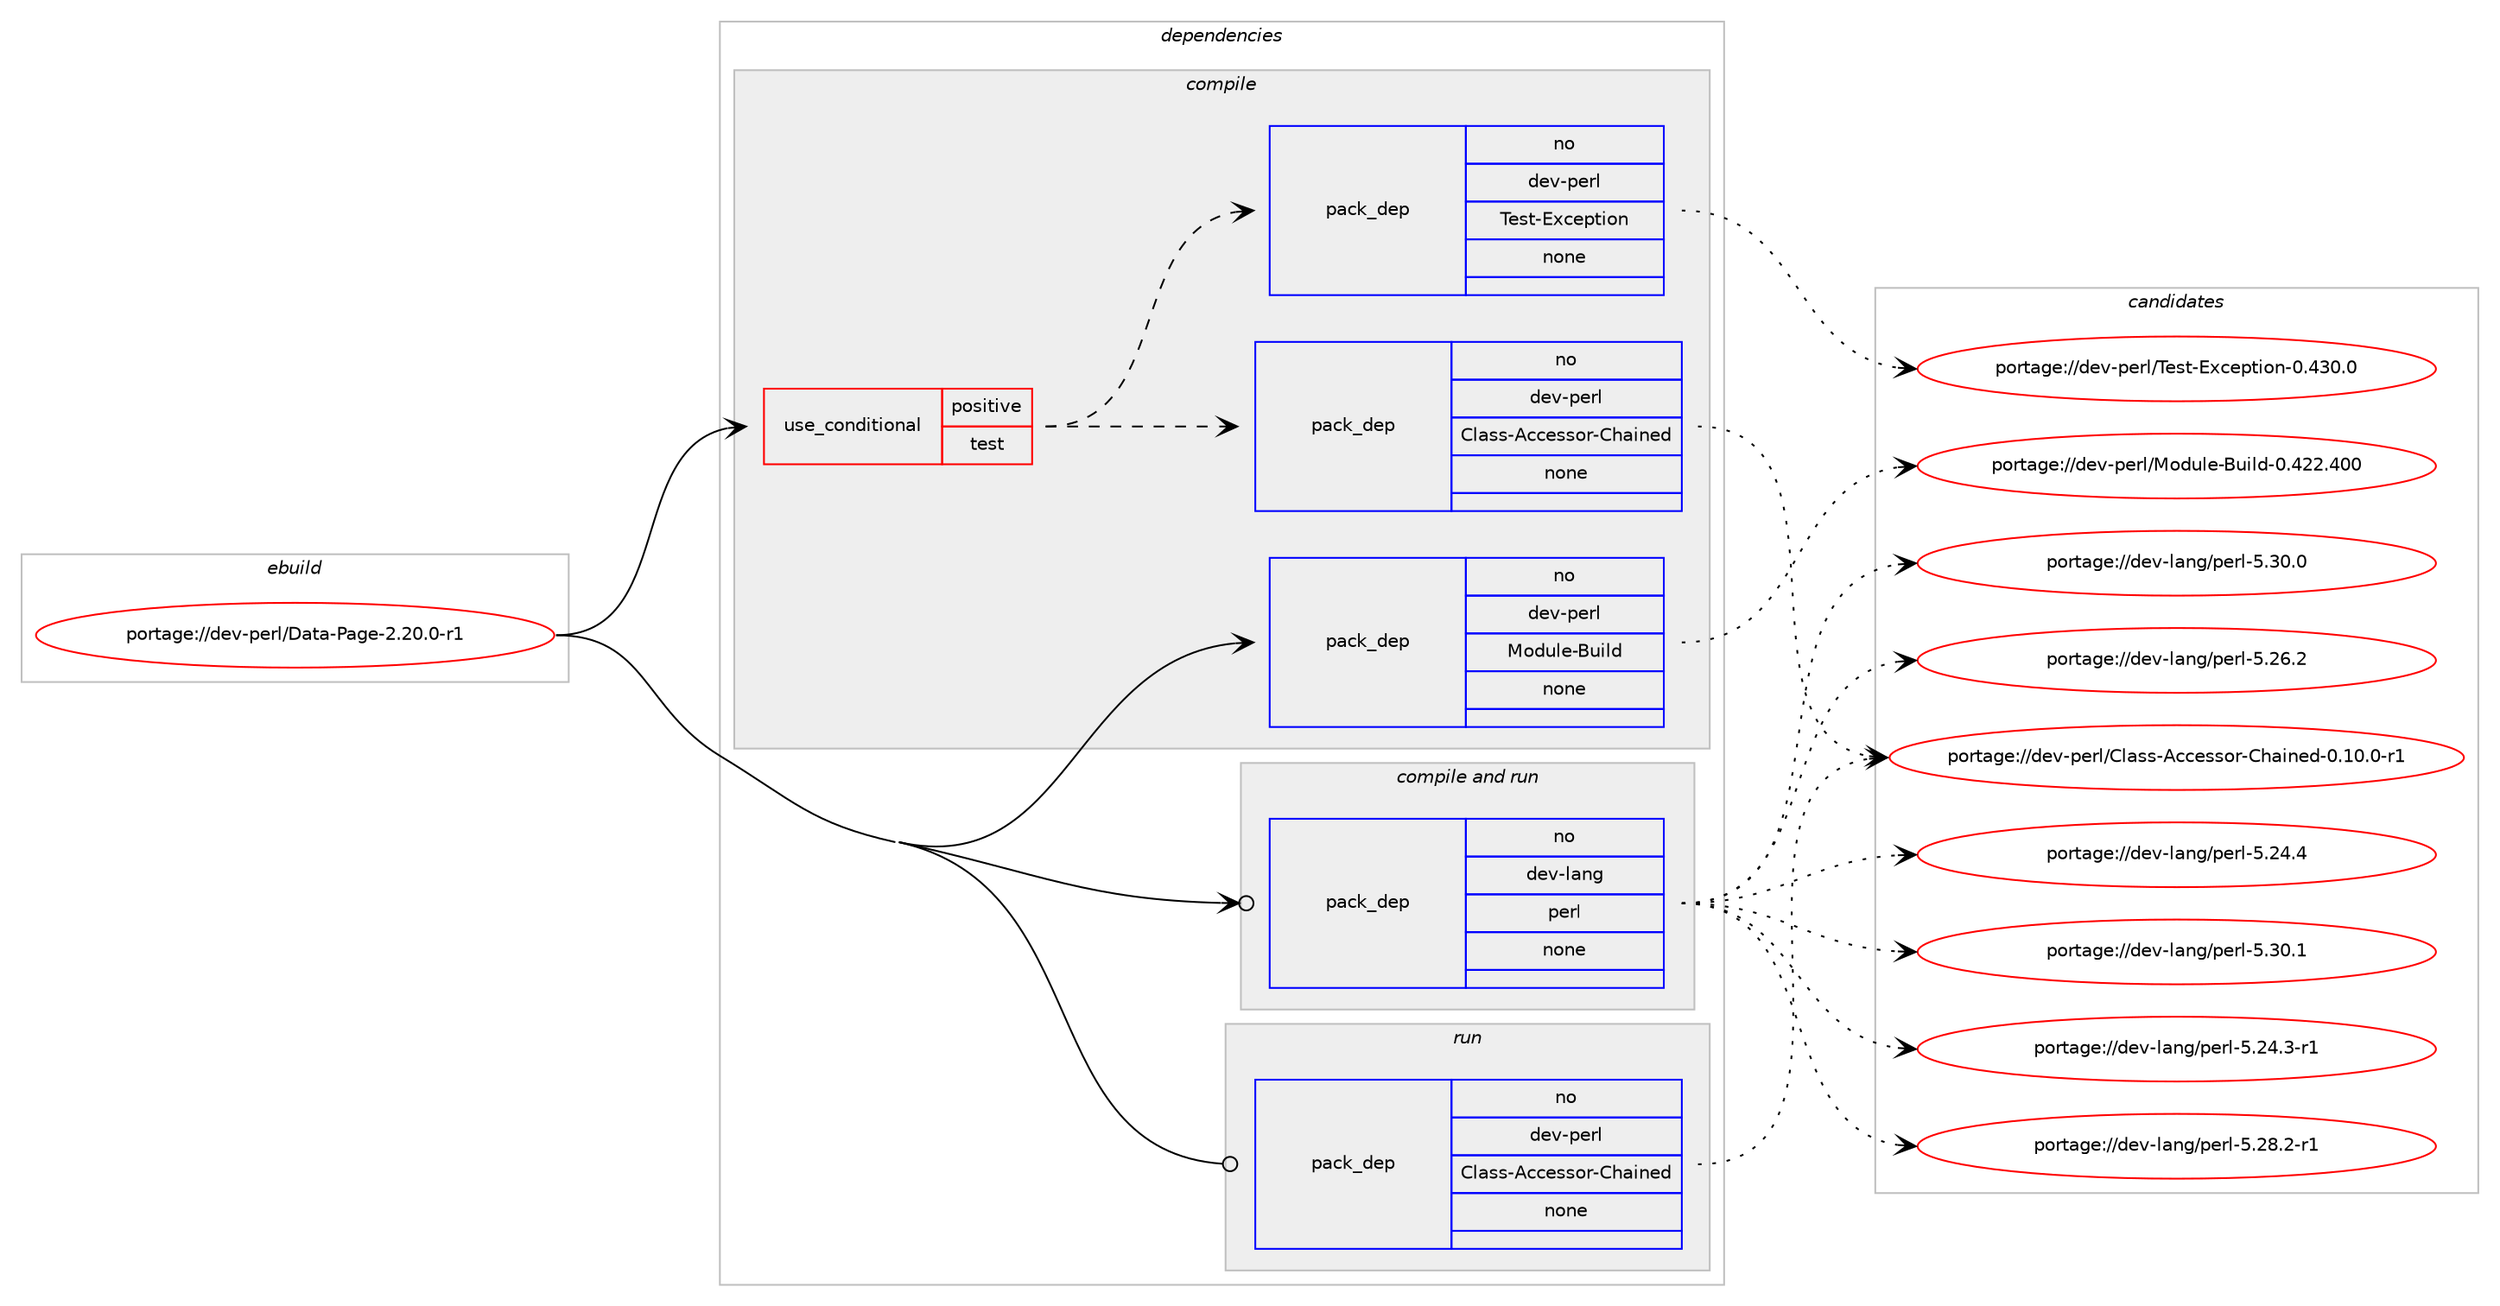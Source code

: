 digraph prolog {

# *************
# Graph options
# *************

newrank=true;
concentrate=true;
compound=true;
graph [rankdir=LR,fontname=Helvetica,fontsize=10,ranksep=1.5];#, ranksep=2.5, nodesep=0.2];
edge  [arrowhead=vee];
node  [fontname=Helvetica,fontsize=10];

# **********
# The ebuild
# **********

subgraph cluster_leftcol {
color=gray;
rank=same;
label=<<i>ebuild</i>>;
id [label="portage://dev-perl/Data-Page-2.20.0-r1", color=red, width=4, href="../dev-perl/Data-Page-2.20.0-r1.svg"];
}

# ****************
# The dependencies
# ****************

subgraph cluster_midcol {
color=gray;
label=<<i>dependencies</i>>;
subgraph cluster_compile {
fillcolor="#eeeeee";
style=filled;
label=<<i>compile</i>>;
subgraph cond22786 {
dependency110890 [label=<<TABLE BORDER="0" CELLBORDER="1" CELLSPACING="0" CELLPADDING="4"><TR><TD ROWSPAN="3" CELLPADDING="10">use_conditional</TD></TR><TR><TD>positive</TD></TR><TR><TD>test</TD></TR></TABLE>>, shape=none, color=red];
subgraph pack84928 {
dependency110891 [label=<<TABLE BORDER="0" CELLBORDER="1" CELLSPACING="0" CELLPADDING="4" WIDTH="220"><TR><TD ROWSPAN="6" CELLPADDING="30">pack_dep</TD></TR><TR><TD WIDTH="110">no</TD></TR><TR><TD>dev-perl</TD></TR><TR><TD>Class-Accessor-Chained</TD></TR><TR><TD>none</TD></TR><TR><TD></TD></TR></TABLE>>, shape=none, color=blue];
}
dependency110890:e -> dependency110891:w [weight=20,style="dashed",arrowhead="vee"];
subgraph pack84929 {
dependency110892 [label=<<TABLE BORDER="0" CELLBORDER="1" CELLSPACING="0" CELLPADDING="4" WIDTH="220"><TR><TD ROWSPAN="6" CELLPADDING="30">pack_dep</TD></TR><TR><TD WIDTH="110">no</TD></TR><TR><TD>dev-perl</TD></TR><TR><TD>Test-Exception</TD></TR><TR><TD>none</TD></TR><TR><TD></TD></TR></TABLE>>, shape=none, color=blue];
}
dependency110890:e -> dependency110892:w [weight=20,style="dashed",arrowhead="vee"];
}
id:e -> dependency110890:w [weight=20,style="solid",arrowhead="vee"];
subgraph pack84930 {
dependency110893 [label=<<TABLE BORDER="0" CELLBORDER="1" CELLSPACING="0" CELLPADDING="4" WIDTH="220"><TR><TD ROWSPAN="6" CELLPADDING="30">pack_dep</TD></TR><TR><TD WIDTH="110">no</TD></TR><TR><TD>dev-perl</TD></TR><TR><TD>Module-Build</TD></TR><TR><TD>none</TD></TR><TR><TD></TD></TR></TABLE>>, shape=none, color=blue];
}
id:e -> dependency110893:w [weight=20,style="solid",arrowhead="vee"];
}
subgraph cluster_compileandrun {
fillcolor="#eeeeee";
style=filled;
label=<<i>compile and run</i>>;
subgraph pack84931 {
dependency110894 [label=<<TABLE BORDER="0" CELLBORDER="1" CELLSPACING="0" CELLPADDING="4" WIDTH="220"><TR><TD ROWSPAN="6" CELLPADDING="30">pack_dep</TD></TR><TR><TD WIDTH="110">no</TD></TR><TR><TD>dev-lang</TD></TR><TR><TD>perl</TD></TR><TR><TD>none</TD></TR><TR><TD></TD></TR></TABLE>>, shape=none, color=blue];
}
id:e -> dependency110894:w [weight=20,style="solid",arrowhead="odotvee"];
}
subgraph cluster_run {
fillcolor="#eeeeee";
style=filled;
label=<<i>run</i>>;
subgraph pack84932 {
dependency110895 [label=<<TABLE BORDER="0" CELLBORDER="1" CELLSPACING="0" CELLPADDING="4" WIDTH="220"><TR><TD ROWSPAN="6" CELLPADDING="30">pack_dep</TD></TR><TR><TD WIDTH="110">no</TD></TR><TR><TD>dev-perl</TD></TR><TR><TD>Class-Accessor-Chained</TD></TR><TR><TD>none</TD></TR><TR><TD></TD></TR></TABLE>>, shape=none, color=blue];
}
id:e -> dependency110895:w [weight=20,style="solid",arrowhead="odot"];
}
}

# **************
# The candidates
# **************

subgraph cluster_choices {
rank=same;
color=gray;
label=<<i>candidates</i>>;

subgraph choice84928 {
color=black;
nodesep=1;
choiceportage1001011184511210111410847671089711511545659999101115115111114456710497105110101100454846494846484511449 [label="portage://dev-perl/Class-Accessor-Chained-0.10.0-r1", color=red, width=4,href="../dev-perl/Class-Accessor-Chained-0.10.0-r1.svg"];
dependency110891:e -> choiceportage1001011184511210111410847671089711511545659999101115115111114456710497105110101100454846494846484511449:w [style=dotted,weight="100"];
}
subgraph choice84929 {
color=black;
nodesep=1;
choiceportage1001011184511210111410847841011151164569120991011121161051111104548465251484648 [label="portage://dev-perl/Test-Exception-0.430.0", color=red, width=4,href="../dev-perl/Test-Exception-0.430.0.svg"];
dependency110892:e -> choiceportage1001011184511210111410847841011151164569120991011121161051111104548465251484648:w [style=dotted,weight="100"];
}
subgraph choice84930 {
color=black;
nodesep=1;
choiceportage100101118451121011141084777111100117108101456611710510810045484652505046524848 [label="portage://dev-perl/Module-Build-0.422.400", color=red, width=4,href="../dev-perl/Module-Build-0.422.400.svg"];
dependency110893:e -> choiceportage100101118451121011141084777111100117108101456611710510810045484652505046524848:w [style=dotted,weight="100"];
}
subgraph choice84931 {
color=black;
nodesep=1;
choiceportage100101118451089711010347112101114108455346505246514511449 [label="portage://dev-lang/perl-5.24.3-r1", color=red, width=4,href="../dev-lang/perl-5.24.3-r1.svg"];
choiceportage10010111845108971101034711210111410845534650524652 [label="portage://dev-lang/perl-5.24.4", color=red, width=4,href="../dev-lang/perl-5.24.4.svg"];
choiceportage10010111845108971101034711210111410845534650544650 [label="portage://dev-lang/perl-5.26.2", color=red, width=4,href="../dev-lang/perl-5.26.2.svg"];
choiceportage100101118451089711010347112101114108455346505646504511449 [label="portage://dev-lang/perl-5.28.2-r1", color=red, width=4,href="../dev-lang/perl-5.28.2-r1.svg"];
choiceportage10010111845108971101034711210111410845534651484648 [label="portage://dev-lang/perl-5.30.0", color=red, width=4,href="../dev-lang/perl-5.30.0.svg"];
choiceportage10010111845108971101034711210111410845534651484649 [label="portage://dev-lang/perl-5.30.1", color=red, width=4,href="../dev-lang/perl-5.30.1.svg"];
dependency110894:e -> choiceportage100101118451089711010347112101114108455346505246514511449:w [style=dotted,weight="100"];
dependency110894:e -> choiceportage10010111845108971101034711210111410845534650524652:w [style=dotted,weight="100"];
dependency110894:e -> choiceportage10010111845108971101034711210111410845534650544650:w [style=dotted,weight="100"];
dependency110894:e -> choiceportage100101118451089711010347112101114108455346505646504511449:w [style=dotted,weight="100"];
dependency110894:e -> choiceportage10010111845108971101034711210111410845534651484648:w [style=dotted,weight="100"];
dependency110894:e -> choiceportage10010111845108971101034711210111410845534651484649:w [style=dotted,weight="100"];
}
subgraph choice84932 {
color=black;
nodesep=1;
choiceportage1001011184511210111410847671089711511545659999101115115111114456710497105110101100454846494846484511449 [label="portage://dev-perl/Class-Accessor-Chained-0.10.0-r1", color=red, width=4,href="../dev-perl/Class-Accessor-Chained-0.10.0-r1.svg"];
dependency110895:e -> choiceportage1001011184511210111410847671089711511545659999101115115111114456710497105110101100454846494846484511449:w [style=dotted,weight="100"];
}
}

}

